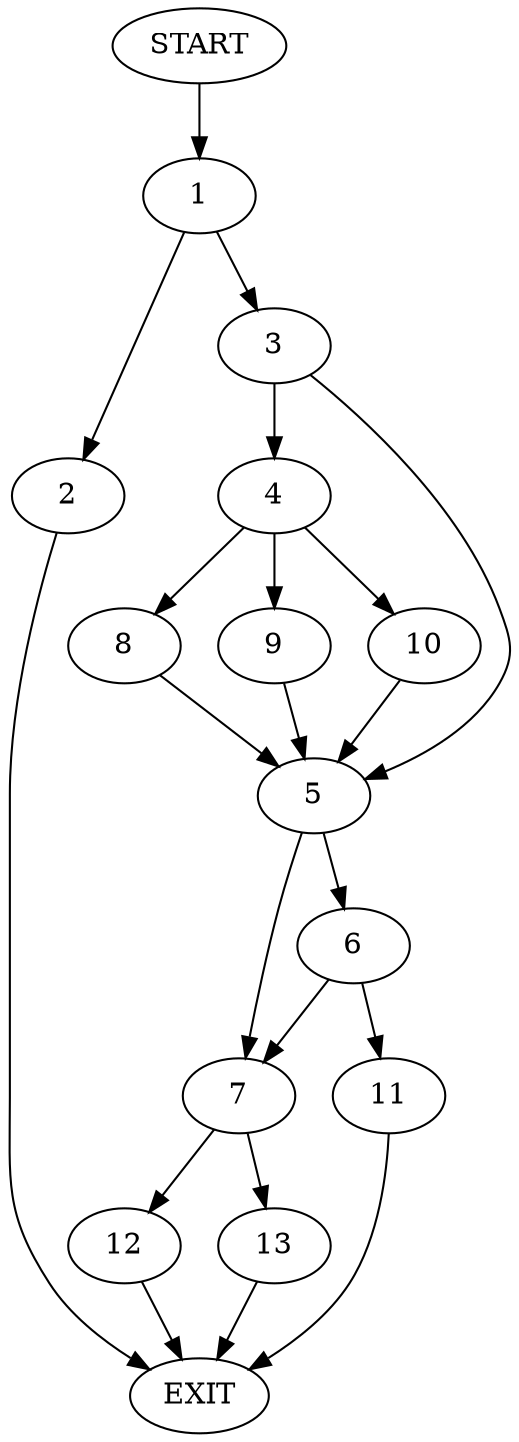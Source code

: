 digraph {
0 [label="START"]
14 [label="EXIT"]
0 -> 1
1 -> 2
1 -> 3
2 -> 14
3 -> 4
3 -> 5
5 -> 6
5 -> 7
4 -> 8
4 -> 9
4 -> 10
8 -> 5
9 -> 5
10 -> 5
6 -> 7
6 -> 11
7 -> 12
7 -> 13
11 -> 14
13 -> 14
12 -> 14
}

